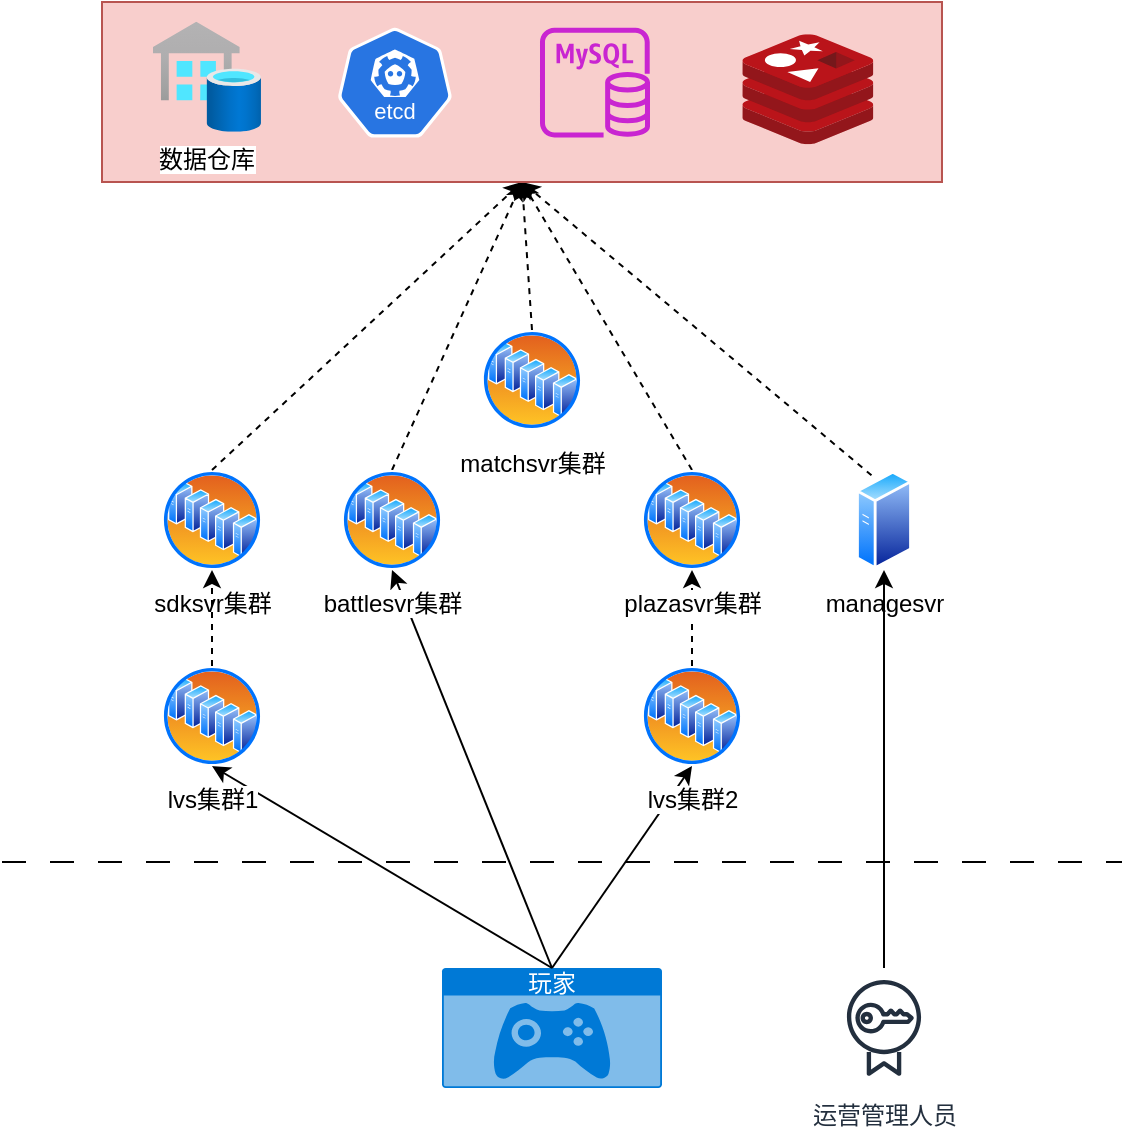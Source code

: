 <mxfile version="24.5.2" type="github">
  <diagram name="第 1 页" id="XuOUZIwP2onzIv2oyacx">
    <mxGraphModel dx="1213" dy="746" grid="1" gridSize="10" guides="1" tooltips="1" connect="1" arrows="1" fold="1" page="1" pageScale="1" pageWidth="827" pageHeight="1169" math="0" shadow="0">
      <root>
        <mxCell id="0" />
        <mxCell id="1" parent="0" />
        <mxCell id="TwGFYfnI05jkutvLy95H-22" value="玩家" style="html=1;whiteSpace=wrap;strokeColor=none;fillColor=#0079D6;labelPosition=center;verticalLabelPosition=middle;verticalAlign=top;align=center;fontSize=12;outlineConnect=0;spacingTop=-6;fontColor=#FFFFFF;sketch=0;shape=mxgraph.sitemap.game;" vertex="1" parent="1">
          <mxGeometry x="380" y="549" width="110" height="60" as="geometry" />
        </mxCell>
        <mxCell id="TwGFYfnI05jkutvLy95H-84" value="" style="endArrow=classic;html=1;rounded=0;exitX=0.5;exitY=0;exitDx=0;exitDy=0;dashed=1;entryX=0.5;entryY=1;entryDx=0;entryDy=0;" edge="1" parent="1" source="TwGFYfnI05jkutvLy95H-115" target="TwGFYfnI05jkutvLy95H-15">
          <mxGeometry width="50" height="50" relative="1" as="geometry">
            <mxPoint x="640" y="255" as="sourcePoint" />
            <mxPoint x="534" y="330" as="targetPoint" />
          </mxGeometry>
        </mxCell>
        <mxCell id="TwGFYfnI05jkutvLy95H-85" value="" style="endArrow=classic;html=1;rounded=0;exitX=0.5;exitY=0;exitDx=0;exitDy=0;entryX=0.5;entryY=1;entryDx=0;entryDy=0;dashed=1;" edge="1" parent="1" source="TwGFYfnI05jkutvLy95H-117" target="TwGFYfnI05jkutvLy95H-15">
          <mxGeometry width="50" height="50" relative="1" as="geometry">
            <mxPoint x="417.5" y="310" as="sourcePoint" />
            <mxPoint x="534" y="330" as="targetPoint" />
          </mxGeometry>
        </mxCell>
        <mxCell id="TwGFYfnI05jkutvLy95H-86" value="" style="endArrow=classic;html=1;rounded=0;exitX=0.5;exitY=0;exitDx=0;exitDy=0;entryX=0.5;entryY=1;entryDx=0;entryDy=0;dashed=1;" edge="1" parent="1" source="TwGFYfnI05jkutvLy95H-114" target="TwGFYfnI05jkutvLy95H-15">
          <mxGeometry width="50" height="50" relative="1" as="geometry">
            <mxPoint x="255" y="310" as="sourcePoint" />
            <mxPoint x="534" y="330" as="targetPoint" />
          </mxGeometry>
        </mxCell>
        <mxCell id="TwGFYfnI05jkutvLy95H-89" value="managesvr" style="image;aspect=fixed;perimeter=ellipsePerimeter;html=1;align=center;shadow=0;dashed=0;spacingTop=3;image=img/lib/active_directory/generic_server.svg;" vertex="1" parent="1">
          <mxGeometry x="587" y="300" width="28.0" height="50" as="geometry" />
        </mxCell>
        <mxCell id="TwGFYfnI05jkutvLy95H-91" value="&lt;div&gt;sdksvr集群&lt;/div&gt;" style="image;aspect=fixed;perimeter=ellipsePerimeter;html=1;align=center;shadow=0;dashed=0;spacingTop=3;image=img/lib/active_directory/server_farm.svg;" vertex="1" parent="1">
          <mxGeometry x="240" y="300" width="50" height="50" as="geometry" />
        </mxCell>
        <mxCell id="TwGFYfnI05jkutvLy95H-93" value="" style="endArrow=classic;html=1;rounded=0;exitX=0.25;exitY=0;exitDx=0;exitDy=0;dashed=1;entryX=0.5;entryY=1;entryDx=0;entryDy=0;" edge="1" parent="1" source="TwGFYfnI05jkutvLy95H-89" target="TwGFYfnI05jkutvLy95H-15">
          <mxGeometry width="50" height="50" relative="1" as="geometry">
            <mxPoint x="420" y="380" as="sourcePoint" />
            <mxPoint x="520" y="70" as="targetPoint" />
          </mxGeometry>
        </mxCell>
        <mxCell id="TwGFYfnI05jkutvLy95H-106" value="" style="endArrow=classic;html=1;rounded=0;entryX=0.5;entryY=1;entryDx=0;entryDy=0;exitX=0.5;exitY=0;exitDx=0;exitDy=0;exitPerimeter=0;" edge="1" parent="1" source="TwGFYfnI05jkutvLy95H-22" target="TwGFYfnI05jkutvLy95H-114">
          <mxGeometry width="50" height="50" relative="1" as="geometry">
            <mxPoint x="320" y="580" as="sourcePoint" />
            <mxPoint x="255" y="380" as="targetPoint" />
          </mxGeometry>
        </mxCell>
        <mxCell id="TwGFYfnI05jkutvLy95H-107" value="" style="endArrow=classic;html=1;rounded=0;exitX=0.5;exitY=0;exitDx=0;exitDy=0;exitPerimeter=0;entryX=0.5;entryY=1;entryDx=0;entryDy=0;" edge="1" parent="1" source="TwGFYfnI05jkutvLy95H-22" target="TwGFYfnI05jkutvLy95H-120">
          <mxGeometry width="50" height="50" relative="1" as="geometry">
            <mxPoint x="420" y="380" as="sourcePoint" />
            <mxPoint x="470" y="330" as="targetPoint" />
          </mxGeometry>
        </mxCell>
        <mxCell id="TwGFYfnI05jkutvLy95H-108" value="" style="endArrow=classic;html=1;rounded=0;exitX=0.5;exitY=0;exitDx=0;exitDy=0;entryX=0.5;entryY=1;entryDx=0;entryDy=0;dashed=1;" edge="1" parent="1" source="TwGFYfnI05jkutvLy95H-91" target="TwGFYfnI05jkutvLy95H-15">
          <mxGeometry width="50" height="50" relative="1" as="geometry">
            <mxPoint x="420" y="380" as="sourcePoint" />
            <mxPoint x="470" y="330" as="targetPoint" />
          </mxGeometry>
        </mxCell>
        <mxCell id="TwGFYfnI05jkutvLy95H-109" value="运营管理人员" style="sketch=0;outlineConnect=0;fontColor=#232F3E;gradientColor=none;strokeColor=#232F3E;fillColor=#ffffff;dashed=0;verticalLabelPosition=bottom;verticalAlign=top;align=center;html=1;fontSize=12;fontStyle=0;aspect=fixed;shape=mxgraph.aws4.resourceIcon;resIcon=mxgraph.aws4.certificate_manager;" vertex="1" parent="1">
          <mxGeometry x="571" y="549" width="60" height="60" as="geometry" />
        </mxCell>
        <mxCell id="TwGFYfnI05jkutvLy95H-110" value="" style="endArrow=classic;html=1;rounded=0;entryX=0.5;entryY=1;entryDx=0;entryDy=0;" edge="1" parent="1" source="TwGFYfnI05jkutvLy95H-109" target="TwGFYfnI05jkutvLy95H-89">
          <mxGeometry width="50" height="50" relative="1" as="geometry">
            <mxPoint x="600" y="500" as="sourcePoint" />
            <mxPoint x="470" y="330" as="targetPoint" />
          </mxGeometry>
        </mxCell>
        <mxCell id="TwGFYfnI05jkutvLy95H-111" value="" style="endArrow=classic;html=1;rounded=0;exitX=0.5;exitY=0;exitDx=0;exitDy=0;exitPerimeter=0;entryX=0.5;entryY=1;entryDx=0;entryDy=0;" edge="1" parent="1" source="TwGFYfnI05jkutvLy95H-22" target="TwGFYfnI05jkutvLy95H-49">
          <mxGeometry width="50" height="50" relative="1" as="geometry">
            <mxPoint x="420" y="380" as="sourcePoint" />
            <mxPoint x="470" y="330" as="targetPoint" />
          </mxGeometry>
        </mxCell>
        <mxCell id="TwGFYfnI05jkutvLy95H-112" value="" style="endArrow=classic;html=1;rounded=0;exitX=0.5;exitY=0;exitDx=0;exitDy=0;entryX=0.5;entryY=1;entryDx=0;entryDy=0;dashed=1;" edge="1" parent="1" source="TwGFYfnI05jkutvLy95H-49" target="TwGFYfnI05jkutvLy95H-117">
          <mxGeometry width="50" height="50" relative="1" as="geometry">
            <mxPoint x="420" y="380" as="sourcePoint" />
            <mxPoint x="465" y="380" as="targetPoint" />
          </mxGeometry>
        </mxCell>
        <mxCell id="TwGFYfnI05jkutvLy95H-49" value="lvs集群2" style="image;aspect=fixed;perimeter=ellipsePerimeter;html=1;align=center;shadow=0;dashed=0;spacingTop=3;image=img/lib/active_directory/server_farm.svg;" vertex="1" parent="1">
          <mxGeometry x="480" y="398" width="50" height="50" as="geometry" />
        </mxCell>
        <mxCell id="TwGFYfnI05jkutvLy95H-114" value="&lt;div&gt;battlesvr集群&lt;/div&gt;" style="image;aspect=fixed;perimeter=ellipsePerimeter;html=1;align=center;shadow=0;dashed=0;spacingTop=3;image=img/lib/active_directory/server_farm.svg;" vertex="1" parent="1">
          <mxGeometry x="330" y="300" width="50" height="50" as="geometry" />
        </mxCell>
        <mxCell id="TwGFYfnI05jkutvLy95H-115" value="matchsvr集群" style="image;aspect=fixed;perimeter=ellipsePerimeter;html=1;align=center;shadow=0;dashed=0;spacingTop=3;image=img/lib/active_directory/server_farm.svg;" vertex="1" parent="1">
          <mxGeometry x="400" y="230" width="50" height="50" as="geometry" />
        </mxCell>
        <mxCell id="TwGFYfnI05jkutvLy95H-117" value="plazasvr集群" style="image;aspect=fixed;perimeter=ellipsePerimeter;html=1;align=center;shadow=0;dashed=0;spacingTop=3;image=img/lib/active_directory/server_farm.svg;" vertex="1" parent="1">
          <mxGeometry x="480" y="300" width="50" height="50" as="geometry" />
        </mxCell>
        <mxCell id="TwGFYfnI05jkutvLy95H-119" value="" style="endArrow=none;html=1;rounded=0;dashed=1;dashPattern=12 12;" edge="1" parent="1">
          <mxGeometry width="50" height="50" relative="1" as="geometry">
            <mxPoint x="160" y="496" as="sourcePoint" />
            <mxPoint x="720" y="496" as="targetPoint" />
          </mxGeometry>
        </mxCell>
        <mxCell id="TwGFYfnI05jkutvLy95H-15" value="" style="rounded=0;whiteSpace=wrap;html=1;fillColor=#f8cecc;strokeColor=#b85450;container=0;" vertex="1" parent="1">
          <mxGeometry x="210" y="66" width="420" height="90" as="geometry" />
        </mxCell>
        <mxCell id="TwGFYfnI05jkutvLy95H-19" value="" style="image;sketch=0;aspect=fixed;html=1;points=[];align=center;fontSize=12;image=img/lib/mscae/Cache_Redis_Product.svg;container=0;" vertex="1" parent="1">
          <mxGeometry x="530.18" y="82.063" width="65.48" height="55" as="geometry" />
        </mxCell>
        <mxCell id="TwGFYfnI05jkutvLy95H-20" value="" style="sketch=0;outlineConnect=0;fontColor=#232F3E;gradientColor=none;fillColor=#C925D1;strokeColor=none;dashed=0;verticalLabelPosition=bottom;verticalAlign=top;align=center;html=1;fontSize=12;fontStyle=0;aspect=fixed;pointerEvents=1;shape=mxgraph.aws4.rds_mysql_instance;container=0;" vertex="1" parent="1">
          <mxGeometry x="428.995" y="78.788" width="55" height="55" as="geometry" />
        </mxCell>
        <mxCell id="TwGFYfnI05jkutvLy95H-75" value="" style="aspect=fixed;sketch=0;html=1;dashed=0;whitespace=wrap;verticalLabelPosition=bottom;verticalAlign=top;fillColor=#2875E2;strokeColor=#ffffff;points=[[0.005,0.63,0],[0.1,0.2,0],[0.9,0.2,0],[0.5,0,0],[0.995,0.63,0],[0.72,0.99,0],[0.5,1,0],[0.28,0.99,0]];shape=mxgraph.kubernetes.icon2;kubernetesLabel=1;prIcon=etcd;container=0;" vertex="1" parent="1">
          <mxGeometry x="327.83" y="78.79" width="57.29" height="55" as="geometry" />
        </mxCell>
        <mxCell id="TwGFYfnI05jkutvLy95H-88" value="数据仓库" style="image;aspect=fixed;html=1;points=[];align=center;fontSize=12;image=img/lib/azure2/databases/SQL_Data_Warehouses.svg;container=0;" vertex="1" parent="1">
          <mxGeometry x="235.403" y="75.927" width="54.16" height="55" as="geometry" />
        </mxCell>
        <mxCell id="TwGFYfnI05jkutvLy95H-120" value="lvs集群1" style="image;aspect=fixed;perimeter=ellipsePerimeter;html=1;align=center;shadow=0;dashed=0;spacingTop=3;image=img/lib/active_directory/server_farm.svg;" vertex="1" parent="1">
          <mxGeometry x="240" y="398" width="50" height="50" as="geometry" />
        </mxCell>
        <mxCell id="TwGFYfnI05jkutvLy95H-122" value="" style="endArrow=classic;html=1;rounded=0;exitX=0.5;exitY=0;exitDx=0;exitDy=0;entryX=0.5;entryY=1;entryDx=0;entryDy=0;dashed=1;" edge="1" parent="1" source="TwGFYfnI05jkutvLy95H-120" target="TwGFYfnI05jkutvLy95H-91">
          <mxGeometry width="50" height="50" relative="1" as="geometry">
            <mxPoint x="420" y="380" as="sourcePoint" />
            <mxPoint x="470" y="330" as="targetPoint" />
          </mxGeometry>
        </mxCell>
      </root>
    </mxGraphModel>
  </diagram>
</mxfile>
